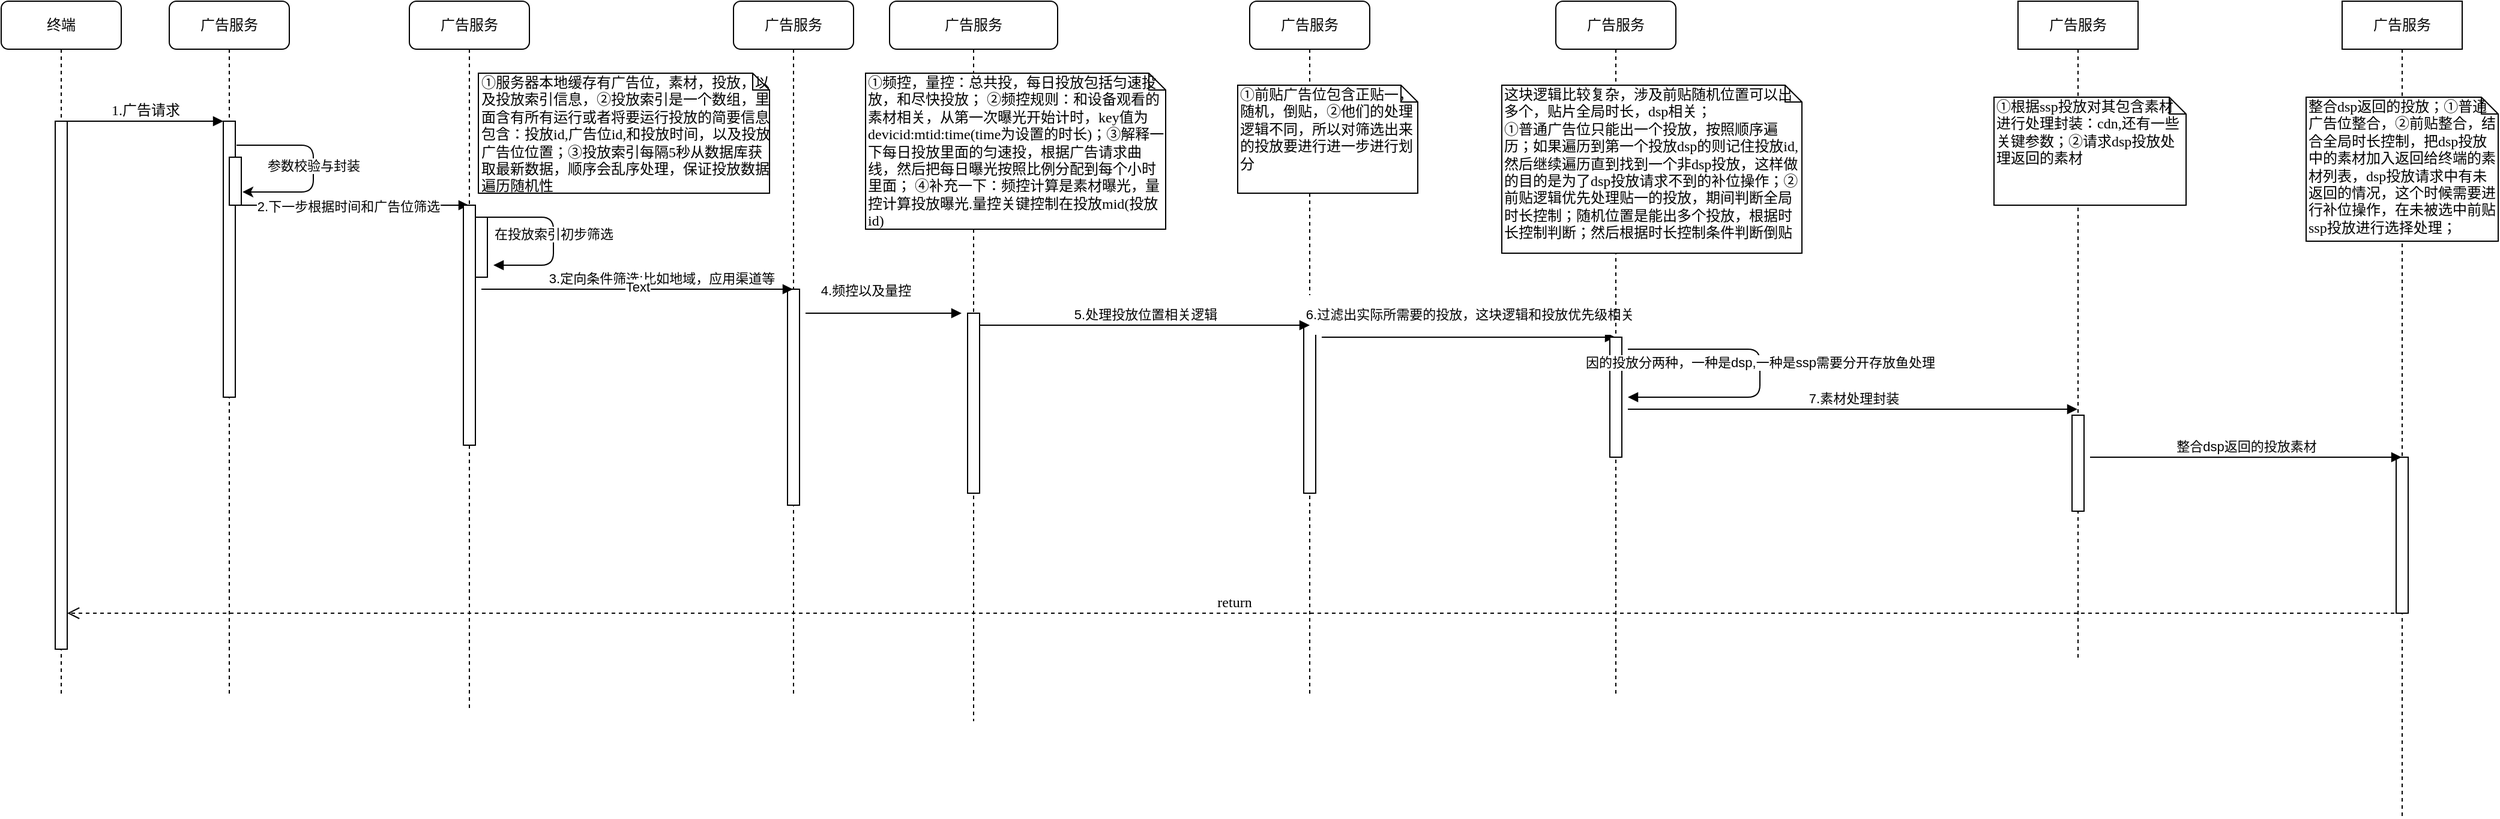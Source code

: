 <mxfile version="14.3.0" type="github">
  <diagram name="Page-1" id="13e1069c-82ec-6db2-03f1-153e76fe0fe0">
    <mxGraphModel dx="1422" dy="735" grid="1" gridSize="10" guides="1" tooltips="1" connect="1" arrows="1" fold="1" page="1" pageScale="1" pageWidth="1100" pageHeight="850" background="#ffffff" math="0" shadow="0">
      <root>
        <mxCell id="0" />
        <mxCell id="1" parent="0" />
        <mxCell id="7baba1c4bc27f4b0-2" value="广告服务" style="shape=umlLifeline;perimeter=lifelinePerimeter;whiteSpace=wrap;html=1;container=1;collapsible=0;recursiveResize=0;outlineConnect=0;rounded=1;shadow=0;comic=0;labelBackgroundColor=none;strokeWidth=1;fontFamily=Verdana;fontSize=12;align=center;" parent="1" vertex="1">
          <mxGeometry x="240" y="80" width="100" height="580" as="geometry" />
        </mxCell>
        <mxCell id="7baba1c4bc27f4b0-10" value="" style="html=1;points=[];perimeter=orthogonalPerimeter;rounded=0;shadow=0;comic=0;labelBackgroundColor=none;strokeWidth=1;fontFamily=Verdana;fontSize=12;align=center;" parent="7baba1c4bc27f4b0-2" vertex="1">
          <mxGeometry x="45" y="100" width="10" height="230" as="geometry" />
        </mxCell>
        <mxCell id="OUiYOWVPkow7d1ejZ-5c-12" value="" style="html=1;points=[];perimeter=orthogonalPerimeter;" vertex="1" parent="7baba1c4bc27f4b0-2">
          <mxGeometry x="50" y="130" width="10" height="40" as="geometry" />
        </mxCell>
        <mxCell id="OUiYOWVPkow7d1ejZ-5c-16" value="参数校验与封装" style="endArrow=classic;html=1;edgeStyle=orthogonalEdgeStyle;entryX=1.1;entryY=0.725;entryDx=0;entryDy=0;entryPerimeter=0;exitX=1.1;exitY=0.087;exitDx=0;exitDy=0;exitPerimeter=0;" edge="1" parent="7baba1c4bc27f4b0-2" source="7baba1c4bc27f4b0-10" target="OUiYOWVPkow7d1ejZ-5c-12">
          <mxGeometry relative="1" as="geometry">
            <mxPoint x="60" y="120" as="sourcePoint" />
            <mxPoint x="110" y="180" as="targetPoint" />
            <Array as="points">
              <mxPoint x="120" y="120" />
              <mxPoint x="120" y="159" />
            </Array>
          </mxGeometry>
        </mxCell>
        <mxCell id="OUiYOWVPkow7d1ejZ-5c-25" value="2.下一步根据时间和广告位筛选" style="html=1;verticalAlign=bottom;endArrow=block;" edge="1" parent="7baba1c4bc27f4b0-2" target="7baba1c4bc27f4b0-3">
          <mxGeometry x="-0.064" y="-10" width="80" relative="1" as="geometry">
            <mxPoint x="60" y="170" as="sourcePoint" />
            <mxPoint x="140" y="170" as="targetPoint" />
            <mxPoint as="offset" />
          </mxGeometry>
        </mxCell>
        <mxCell id="7baba1c4bc27f4b0-3" value="广告服务" style="shape=umlLifeline;perimeter=lifelinePerimeter;whiteSpace=wrap;html=1;container=1;collapsible=0;recursiveResize=0;outlineConnect=0;rounded=1;shadow=0;comic=0;labelBackgroundColor=none;strokeWidth=1;fontFamily=Verdana;fontSize=12;align=center;" parent="1" vertex="1">
          <mxGeometry x="440" y="80" width="100" height="590" as="geometry" />
        </mxCell>
        <mxCell id="7baba1c4bc27f4b0-13" value="" style="html=1;points=[];perimeter=orthogonalPerimeter;rounded=0;shadow=0;comic=0;labelBackgroundColor=none;strokeWidth=1;fontFamily=Verdana;fontSize=12;align=center;" parent="7baba1c4bc27f4b0-3" vertex="1">
          <mxGeometry x="45" y="170" width="10" height="200" as="geometry" />
        </mxCell>
        <mxCell id="OUiYOWVPkow7d1ejZ-5c-28" value="" style="html=1;points=[];perimeter=orthogonalPerimeter;" vertex="1" parent="7baba1c4bc27f4b0-3">
          <mxGeometry x="55" y="180" width="10" height="50" as="geometry" />
        </mxCell>
        <mxCell id="7baba1c4bc27f4b0-5" value="广告服务" style="shape=umlLifeline;perimeter=lifelinePerimeter;whiteSpace=wrap;html=1;container=1;collapsible=0;recursiveResize=0;outlineConnect=0;rounded=1;shadow=0;comic=0;labelBackgroundColor=none;strokeWidth=1;fontFamily=Verdana;fontSize=12;align=center;" parent="1" vertex="1">
          <mxGeometry x="840" y="80" width="140" height="600" as="geometry" />
        </mxCell>
        <mxCell id="7baba1c4bc27f4b0-34" value="" style="html=1;points=[];perimeter=orthogonalPerimeter;rounded=0;shadow=0;comic=0;labelBackgroundColor=none;strokeWidth=1;fontFamily=Verdana;fontSize=12;align=center;" parent="7baba1c4bc27f4b0-5" vertex="1">
          <mxGeometry x="65" y="260" width="10" height="150" as="geometry" />
        </mxCell>
        <mxCell id="7baba1c4bc27f4b0-6" value="广告服务" style="shape=umlLifeline;perimeter=lifelinePerimeter;whiteSpace=wrap;html=1;container=1;collapsible=0;recursiveResize=0;outlineConnect=0;rounded=1;shadow=0;comic=0;labelBackgroundColor=none;strokeWidth=1;fontFamily=Verdana;fontSize=12;align=center;" parent="1" vertex="1">
          <mxGeometry x="710" y="80" width="100" height="580" as="geometry" />
        </mxCell>
        <mxCell id="7baba1c4bc27f4b0-16" value="" style="html=1;points=[];perimeter=orthogonalPerimeter;rounded=0;shadow=0;comic=0;labelBackgroundColor=none;strokeWidth=1;fontFamily=Verdana;fontSize=12;align=center;" parent="7baba1c4bc27f4b0-6" vertex="1">
          <mxGeometry x="45" y="240" width="10" height="180" as="geometry" />
        </mxCell>
        <mxCell id="7baba1c4bc27f4b0-7" value="广告服务" style="shape=umlLifeline;perimeter=lifelinePerimeter;whiteSpace=wrap;html=1;container=1;collapsible=0;recursiveResize=0;outlineConnect=0;rounded=1;shadow=0;comic=0;labelBackgroundColor=none;strokeWidth=1;fontFamily=Verdana;fontSize=12;align=center;" parent="1" vertex="1">
          <mxGeometry x="1140" y="80" width="100" height="580" as="geometry" />
        </mxCell>
        <mxCell id="OUiYOWVPkow7d1ejZ-5c-36" value="" style="html=1;points=[];perimeter=orthogonalPerimeter;" vertex="1" parent="7baba1c4bc27f4b0-7">
          <mxGeometry x="45" y="270" width="10" height="140" as="geometry" />
        </mxCell>
        <mxCell id="OUiYOWVPkow7d1ejZ-5c-37" value="&lt;p style=&quot;line-height: 100%&quot;&gt;6.过滤出实际所需要的投放，这块逻辑和投放优先级相关&lt;/p&gt;" style="html=1;verticalAlign=bottom;endArrow=block;" edge="1" parent="7baba1c4bc27f4b0-7" target="7baba1c4bc27f4b0-4">
          <mxGeometry width="80" relative="1" as="geometry">
            <mxPoint x="60" y="280" as="sourcePoint" />
            <mxPoint x="140" y="280" as="targetPoint" />
          </mxGeometry>
        </mxCell>
        <mxCell id="7baba1c4bc27f4b0-8" value="终端" style="shape=umlLifeline;perimeter=lifelinePerimeter;whiteSpace=wrap;html=1;container=1;collapsible=0;recursiveResize=0;outlineConnect=0;rounded=1;shadow=0;comic=0;labelBackgroundColor=none;strokeWidth=1;fontFamily=Verdana;fontSize=12;align=center;" parent="1" vertex="1">
          <mxGeometry x="100" y="80" width="100" height="580" as="geometry" />
        </mxCell>
        <mxCell id="7baba1c4bc27f4b0-9" value="" style="html=1;points=[];perimeter=orthogonalPerimeter;rounded=0;shadow=0;comic=0;labelBackgroundColor=none;strokeWidth=1;fontFamily=Verdana;fontSize=12;align=center;" parent="7baba1c4bc27f4b0-8" vertex="1">
          <mxGeometry x="45" y="100" width="10" height="440" as="geometry" />
        </mxCell>
        <mxCell id="7baba1c4bc27f4b0-25" value="" style="html=1;points=[];perimeter=orthogonalPerimeter;rounded=0;shadow=0;comic=0;labelBackgroundColor=none;strokeColor=#000000;strokeWidth=1;fillColor=#FFFFFF;fontFamily=Verdana;fontSize=12;fontColor=#000000;align=center;" parent="1" vertex="1">
          <mxGeometry x="1440" y="380" width="10" height="50" as="geometry" />
        </mxCell>
        <mxCell id="7baba1c4bc27f4b0-30" value="return" style="html=1;verticalAlign=bottom;endArrow=open;dashed=1;endSize=8;labelBackgroundColor=none;fontFamily=Verdana;fontSize=12;edgeStyle=elbowEdgeStyle;elbow=vertical;" parent="1" source="OUiYOWVPkow7d1ejZ-5c-50" target="7baba1c4bc27f4b0-9" edge="1">
          <mxGeometry relative="1" as="geometry">
            <mxPoint x="800" y="626" as="targetPoint" />
            <Array as="points">
              <mxPoint x="1720" y="590" />
            </Array>
            <mxPoint x="1360" y="610" as="sourcePoint" />
          </mxGeometry>
        </mxCell>
        <mxCell id="7baba1c4bc27f4b0-11" value="1.广告请求" style="html=1;verticalAlign=bottom;endArrow=block;entryX=0;entryY=0;labelBackgroundColor=none;fontFamily=Verdana;fontSize=12;edgeStyle=elbowEdgeStyle;elbow=vertical;" parent="1" source="7baba1c4bc27f4b0-9" target="7baba1c4bc27f4b0-10" edge="1">
          <mxGeometry relative="1" as="geometry">
            <mxPoint x="220" y="190" as="sourcePoint" />
          </mxGeometry>
        </mxCell>
        <mxCell id="7baba1c4bc27f4b0-42" value="①服务器本地缓存有广告位，素材，投放，以及投放索引信息，②投放索引是一个数组，里面含有所有运行或者将要运行投放的简要信息 包含：投放id,广告位id,和投放时间，以及投放广告位位置；③投放索引每隔5秒从数据库获取最新数据，顺序会乱序处理，保证投放数据遍历随机性" style="shape=note;whiteSpace=wrap;html=1;size=14;verticalAlign=top;align=left;spacingTop=-6;rounded=0;shadow=0;comic=0;labelBackgroundColor=none;strokeWidth=1;fontFamily=Verdana;fontSize=12" parent="1" vertex="1">
          <mxGeometry x="497.5" y="140" width="242.5" height="100" as="geometry" />
        </mxCell>
        <mxCell id="7baba1c4bc27f4b0-45" value="①频控，量控：总共投，每日投放包括匀速投放，和尽快投放； ②频控规则：和设备观看的素材相关，从第一次曝光开始计时，key值为devicid:mtid:time(time为设置的时长)；③解释一下每日投放里面的匀速投，根据广告请求曲线，然后把每日曝光按照比例分配到每个小时里面； ④补充一下：频控计算是素材曝光，量控计算投放曝光.量控关键控制在投放mid(投放id)" style="shape=note;whiteSpace=wrap;html=1;size=14;verticalAlign=top;align=left;spacingTop=-6;rounded=0;shadow=0;comic=0;labelBackgroundColor=none;strokeWidth=1;fontFamily=Verdana;fontSize=12" parent="1" vertex="1">
          <mxGeometry x="820" y="140" width="250" height="130" as="geometry" />
        </mxCell>
        <mxCell id="7baba1c4bc27f4b0-46" value="①前贴广告位包含正贴一，随机，倒贴，②他们的处理逻辑不同，所以对筛选出来的投放要进行进一步进行划分" style="shape=note;whiteSpace=wrap;html=1;size=14;verticalAlign=top;align=left;spacingTop=-6;rounded=0;shadow=0;comic=0;labelBackgroundColor=none;strokeWidth=1;fontFamily=Verdana;fontSize=12" parent="1" vertex="1">
          <mxGeometry x="1130" y="150" width="150" height="90" as="geometry" />
        </mxCell>
        <mxCell id="7baba1c4bc27f4b0-4" value="广告服务" style="shape=umlLifeline;perimeter=lifelinePerimeter;whiteSpace=wrap;html=1;container=1;collapsible=0;recursiveResize=0;outlineConnect=0;rounded=1;shadow=0;comic=0;labelBackgroundColor=none;strokeWidth=1;fontFamily=Verdana;fontSize=12;align=center;" parent="1" vertex="1">
          <mxGeometry x="1395" y="80" width="100" height="580" as="geometry" />
        </mxCell>
        <mxCell id="OUiYOWVPkow7d1ejZ-5c-39" value="" style="html=1;points=[];perimeter=orthogonalPerimeter;" vertex="1" parent="7baba1c4bc27f4b0-4">
          <mxGeometry x="45" y="280" width="10" height="100" as="geometry" />
        </mxCell>
        <mxCell id="OUiYOWVPkow7d1ejZ-5c-41" value="因的投放分两种，一种是dsp,一种是ssp需要分开存放鱼处理" style="html=1;verticalAlign=bottom;endArrow=block;edgeStyle=orthogonalEdgeStyle;" edge="1" parent="7baba1c4bc27f4b0-4">
          <mxGeometry width="80" relative="1" as="geometry">
            <mxPoint x="60" y="290" as="sourcePoint" />
            <mxPoint x="60" y="330" as="targetPoint" />
            <Array as="points">
              <mxPoint x="170" y="290" />
              <mxPoint x="170" y="330" />
            </Array>
          </mxGeometry>
        </mxCell>
        <mxCell id="OUiYOWVPkow7d1ejZ-5c-43" value="7.素材处理封装" style="html=1;verticalAlign=bottom;endArrow=block;" edge="1" parent="7baba1c4bc27f4b0-4" target="OUiYOWVPkow7d1ejZ-5c-47">
          <mxGeometry width="80" relative="1" as="geometry">
            <mxPoint x="60" y="340" as="sourcePoint" />
            <mxPoint x="370" y="340" as="targetPoint" />
          </mxGeometry>
        </mxCell>
        <mxCell id="OUiYOWVPkow7d1ejZ-5c-29" value="在投放索引初步筛选" style="html=1;verticalAlign=bottom;endArrow=block;edgeStyle=orthogonalEdgeStyle;" edge="1" parent="1">
          <mxGeometry x="0.135" width="80" relative="1" as="geometry">
            <mxPoint x="495" y="260" as="sourcePoint" />
            <mxPoint x="510" y="300" as="targetPoint" />
            <Array as="points">
              <mxPoint x="560" y="260" />
              <mxPoint x="560" y="300" />
            </Array>
            <mxPoint as="offset" />
          </mxGeometry>
        </mxCell>
        <mxCell id="OUiYOWVPkow7d1ejZ-5c-30" value="3.定向条件筛选:比如地域，应用渠道等" style="html=1;verticalAlign=bottom;endArrow=block;" edge="1" parent="1" target="7baba1c4bc27f4b0-6">
          <mxGeometry x="0.156" width="80" relative="1" as="geometry">
            <mxPoint x="500" y="320" as="sourcePoint" />
            <mxPoint x="730" y="370" as="targetPoint" />
            <Array as="points">
              <mxPoint x="640" y="320" />
            </Array>
            <mxPoint as="offset" />
          </mxGeometry>
        </mxCell>
        <mxCell id="OUiYOWVPkow7d1ejZ-5c-52" value="Text" style="edgeLabel;html=1;align=center;verticalAlign=middle;resizable=0;points=[];" vertex="1" connectable="0" parent="OUiYOWVPkow7d1ejZ-5c-30">
          <mxGeometry x="0.002" y="2" relative="1" as="geometry">
            <mxPoint as="offset" />
          </mxGeometry>
        </mxCell>
        <mxCell id="OUiYOWVPkow7d1ejZ-5c-34" value="4.频控以及量控" style="html=1;verticalAlign=bottom;endArrow=block;" edge="1" parent="1">
          <mxGeometry x="-0.231" y="10" width="80" relative="1" as="geometry">
            <mxPoint x="770" y="340" as="sourcePoint" />
            <mxPoint x="900" y="340" as="targetPoint" />
            <mxPoint as="offset" />
          </mxGeometry>
        </mxCell>
        <mxCell id="OUiYOWVPkow7d1ejZ-5c-35" value="5.处理投放位置相关逻辑" style="html=1;verticalAlign=bottom;endArrow=block;entryX=0.5;entryY=0;entryDx=0;entryDy=0;entryPerimeter=0;" edge="1" parent="1" target="OUiYOWVPkow7d1ejZ-5c-36">
          <mxGeometry width="80" relative="1" as="geometry">
            <mxPoint x="915" y="350" as="sourcePoint" />
            <mxPoint x="1180" y="350" as="targetPoint" />
          </mxGeometry>
        </mxCell>
        <mxCell id="OUiYOWVPkow7d1ejZ-5c-38" value="&lt;div&gt;这块逻辑比较复杂，涉及前贴随机位置可以出多个，贴片全局时长，dsp相关；&lt;/div&gt;&lt;div&gt;①普通广告位只能出一个投放，按照顺序遍历；如果遍历到第一个投放dsp的则记住投放id,然后继续遍历直到找到一个非dsp投放，这样做的目的是为了dsp投放请求不到的补位操作；②前贴逻辑优先处理贴一的投放，期间判断全局时长控制；随机位置是能出多个投放，根据时长控制判断；然后根据时长控制条件判断倒贴&lt;br&gt;&lt;/div&gt;" style="shape=note;whiteSpace=wrap;html=1;size=14;verticalAlign=top;align=left;spacingTop=-6;rounded=0;shadow=0;comic=0;labelBackgroundColor=none;strokeWidth=1;fontFamily=Verdana;fontSize=12" vertex="1" parent="1">
          <mxGeometry x="1350" y="150" width="250" height="140" as="geometry" />
        </mxCell>
        <mxCell id="OUiYOWVPkow7d1ejZ-5c-47" value="广告服务" style="shape=umlLifeline;perimeter=lifelinePerimeter;whiteSpace=wrap;html=1;container=1;collapsible=0;recursiveResize=0;outlineConnect=0;" vertex="1" parent="1">
          <mxGeometry x="1780" y="80" width="100" height="550" as="geometry" />
        </mxCell>
        <mxCell id="OUiYOWVPkow7d1ejZ-5c-48" value="" style="html=1;points=[];perimeter=orthogonalPerimeter;fillColor=#ffffff;" vertex="1" parent="OUiYOWVPkow7d1ejZ-5c-47">
          <mxGeometry x="45" y="345" width="10" height="80" as="geometry" />
        </mxCell>
        <mxCell id="OUiYOWVPkow7d1ejZ-5c-49" value="①根据ssp投放对其包含素材进行处理封装：cdn,还有一些关键参数；②请求dsp投放处理返回的素材 " style="shape=note;whiteSpace=wrap;html=1;size=14;verticalAlign=top;align=left;spacingTop=-6;rounded=0;shadow=0;comic=0;labelBackgroundColor=none;strokeWidth=1;fontFamily=Verdana;fontSize=12" vertex="1" parent="1">
          <mxGeometry x="1760" y="160" width="160" height="90" as="geometry" />
        </mxCell>
        <mxCell id="OUiYOWVPkow7d1ejZ-5c-50" value="广告服务" style="shape=umlLifeline;perimeter=lifelinePerimeter;whiteSpace=wrap;html=1;container=1;collapsible=0;recursiveResize=0;outlineConnect=0;fillColor=#ffffff;" vertex="1" parent="1">
          <mxGeometry x="2050" y="80" width="100" height="680" as="geometry" />
        </mxCell>
        <mxCell id="OUiYOWVPkow7d1ejZ-5c-53" value="" style="html=1;points=[];perimeter=orthogonalPerimeter;fillColor=#ffffff;" vertex="1" parent="OUiYOWVPkow7d1ejZ-5c-50">
          <mxGeometry x="45" y="380" width="10" height="130" as="geometry" />
        </mxCell>
        <mxCell id="OUiYOWVPkow7d1ejZ-5c-51" value="整合dsp返回的投放；①普通广告位整合，②前贴整合，结合全局时长控制，把dsp投放中的素材加入返回给终端的素材列表，dsp投放请求中有未返回的情况，这个时候需要进行补位操作，在未被选中前贴ssp投放进行选择处理；" style="shape=note;whiteSpace=wrap;html=1;size=14;verticalAlign=top;align=left;spacingTop=-6;rounded=0;shadow=0;comic=0;labelBackgroundColor=none;strokeWidth=1;fontFamily=Verdana;fontSize=12" vertex="1" parent="1">
          <mxGeometry x="2020" y="160" width="160" height="120" as="geometry" />
        </mxCell>
        <mxCell id="OUiYOWVPkow7d1ejZ-5c-54" value="整合dsp返回的投放素材" style="html=1;verticalAlign=bottom;endArrow=block;" edge="1" parent="1" target="OUiYOWVPkow7d1ejZ-5c-50">
          <mxGeometry width="80" relative="1" as="geometry">
            <mxPoint x="1840" y="460" as="sourcePoint" />
            <mxPoint x="2040" y="460" as="targetPoint" />
            <Array as="points">
              <mxPoint x="1940" y="460" />
            </Array>
          </mxGeometry>
        </mxCell>
      </root>
    </mxGraphModel>
  </diagram>
</mxfile>
